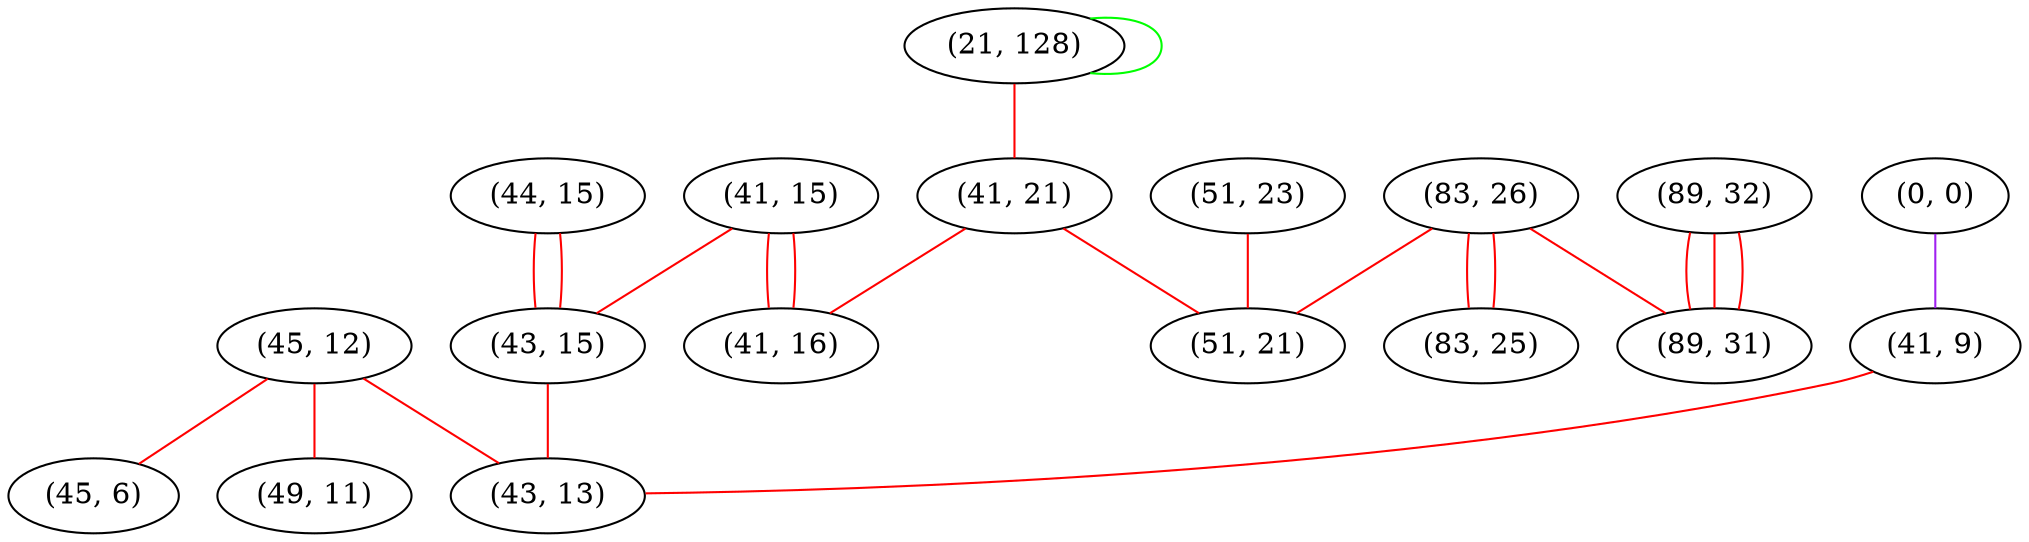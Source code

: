 graph "" {
"(45, 12)";
"(0, 0)";
"(21, 128)";
"(41, 15)";
"(41, 21)";
"(83, 26)";
"(49, 11)";
"(89, 32)";
"(44, 15)";
"(41, 9)";
"(45, 6)";
"(41, 16)";
"(83, 25)";
"(51, 23)";
"(43, 15)";
"(89, 31)";
"(51, 21)";
"(43, 13)";
"(45, 12)" -- "(45, 6)"  [color=red, key=0, weight=1];
"(45, 12)" -- "(49, 11)"  [color=red, key=0, weight=1];
"(45, 12)" -- "(43, 13)"  [color=red, key=0, weight=1];
"(0, 0)" -- "(41, 9)"  [color=purple, key=0, weight=4];
"(21, 128)" -- "(41, 21)"  [color=red, key=0, weight=1];
"(21, 128)" -- "(21, 128)"  [color=green, key=0, weight=2];
"(41, 15)" -- "(43, 15)"  [color=red, key=0, weight=1];
"(41, 15)" -- "(41, 16)"  [color=red, key=0, weight=1];
"(41, 15)" -- "(41, 16)"  [color=red, key=1, weight=1];
"(41, 21)" -- "(41, 16)"  [color=red, key=0, weight=1];
"(41, 21)" -- "(51, 21)"  [color=red, key=0, weight=1];
"(83, 26)" -- "(89, 31)"  [color=red, key=0, weight=1];
"(83, 26)" -- "(83, 25)"  [color=red, key=0, weight=1];
"(83, 26)" -- "(83, 25)"  [color=red, key=1, weight=1];
"(83, 26)" -- "(51, 21)"  [color=red, key=0, weight=1];
"(89, 32)" -- "(89, 31)"  [color=red, key=0, weight=1];
"(89, 32)" -- "(89, 31)"  [color=red, key=1, weight=1];
"(89, 32)" -- "(89, 31)"  [color=red, key=2, weight=1];
"(44, 15)" -- "(43, 15)"  [color=red, key=0, weight=1];
"(44, 15)" -- "(43, 15)"  [color=red, key=1, weight=1];
"(41, 9)" -- "(43, 13)"  [color=red, key=0, weight=1];
"(51, 23)" -- "(51, 21)"  [color=red, key=0, weight=1];
"(43, 15)" -- "(43, 13)"  [color=red, key=0, weight=1];
}
